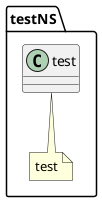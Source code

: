 {
  "sha1": "p2iq3zowunu1ljqlw3u1fjys2xriy21",
  "insertion": {
    "when": "2024-06-04T17:28:40.621Z",
    "user": "plantuml@gmail.com"
  }
}
@startuml
namespace testNS {
note as N1
   test
end note

test .. N1
}
@enduml
